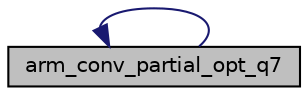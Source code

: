 digraph "arm_conv_partial_opt_q7"
{
  edge [fontname="Helvetica",fontsize="10",labelfontname="Helvetica",labelfontsize="10"];
  node [fontname="Helvetica",fontsize="10",shape=record];
  rankdir="LR";
  Node16 [label="arm_conv_partial_opt_q7",height=0.2,width=0.4,color="black", fillcolor="grey75", style="filled", fontcolor="black"];
  Node16 -> Node16 [dir="back",color="midnightblue",fontsize="10",style="solid",fontname="Helvetica"];
}
